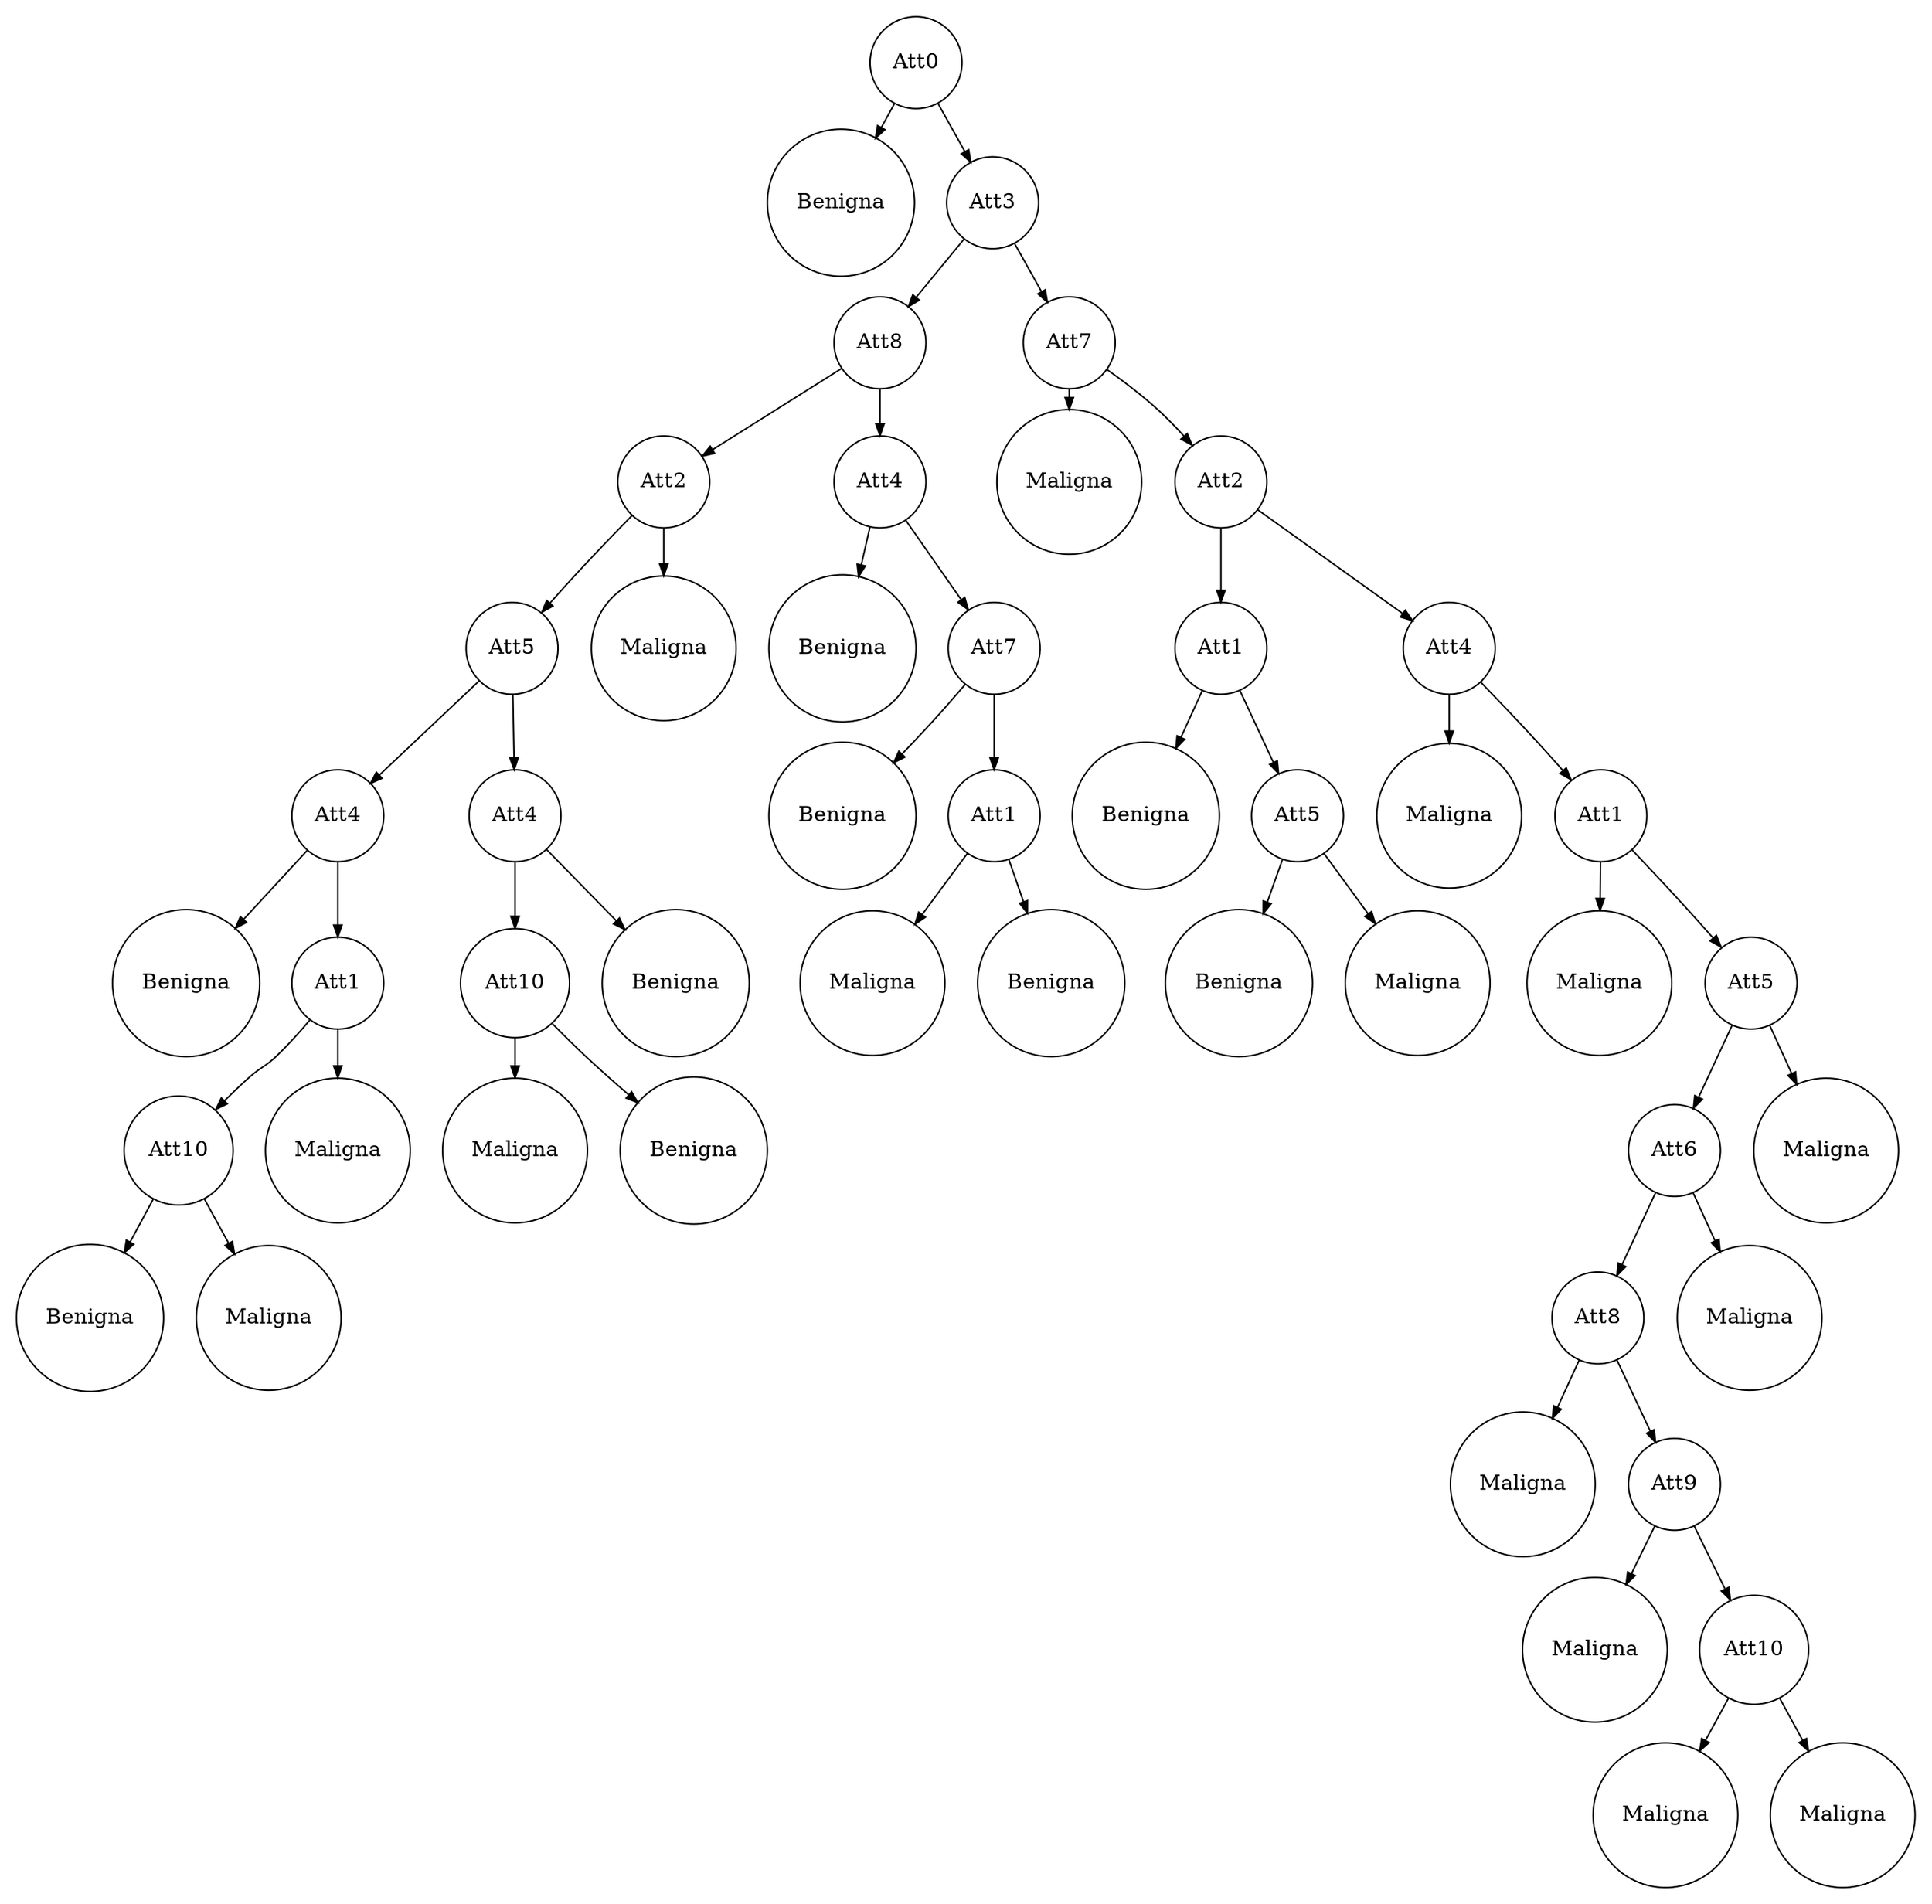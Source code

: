 digraph G {
graph [ dpi = 200 ]
nodesep=0.3;
ranksep=0.2;
margin=0.1;
node [shape=circle];
edge [arrowsize=0.8];
node1 [label="Att0"];
node1 -> node2;
node2 [label="Benigna"];
node1 -> node3;
node3 [label="Att3"];
node3 -> node6;
node6 [label="Att8"];
node6 -> node12;
node12 [label="Att2"];
node12 -> node24;
node24 [label="Att5"];
node24 -> node48;
node48 [label="Att4"];
node48 -> node96;
node96 [label="Benigna"];
node48 -> node97;
node97 [label="Att1"];
node97 -> node194;
node194 [label="Att10"];
node194 -> node388;
node388 [label="Benigna"];
node194 -> node389;
node389 [label="Maligna"];
node97 -> node195;
node195 [label="Maligna"];
node24 -> node49;
node49 [label="Att4"];
node49 -> node98;
node98 [label="Att10"];
node98 -> node196;
node196 [label="Maligna"];
node98 -> node197;
node197 [label="Benigna"];
node49 -> node99;
node99 [label="Benigna"];
node12 -> node25;
node25 [label="Maligna"];
node6 -> node13;
node13 [label="Att4"];
node13 -> node26;
node26 [label="Benigna"];
node13 -> node27;
node27 [label="Att7"];
node27 -> node54;
node54 [label="Benigna"];
node27 -> node55;
node55 [label="Att1"];
node55 -> node110;
node110 [label="Maligna"];
node55 -> node111;
node111 [label="Benigna"];
node3 -> node7;
node7 [label="Att7"];
node7 -> node14;
node14 [label="Maligna"];
node7 -> node15;
node15 [label="Att2"];
node15 -> node30;
node30 [label="Att1"];
node30 -> node60;
node60 [label="Benigna"];
node30 -> node61;
node61 [label="Att5"];
node61 -> node122;
node122 [label="Benigna"];
node61 -> node123;
node123 [label="Maligna"];
node15 -> node31;
node31 [label="Att4"];
node31 -> node62;
node62 [label="Maligna"];
node31 -> node63;
node63 [label="Att1"];
node63 -> node126;
node126 [label="Maligna"];
node63 -> node127;
node127 [label="Att5"];
node127 -> node254;
node254 [label="Att6"];
node254 -> node508;
node508 [label="Att8"];
node508 -> node1016;
node1016 [label="Maligna"];
node508 -> node1017;
node1017 [label="Att9"];
node1017 -> node2034;
node2034 [label="Maligna"];
node1017 -> node2035;
node2035 [label="Att10"];
node2035 -> node4070;
node4070 [label="Maligna"];
node2035 -> node4071;
node4071 [label="Maligna"];
node254 -> node509;
node509 [label="Maligna"];
node127 -> node255;
node255 [label="Maligna"];
}